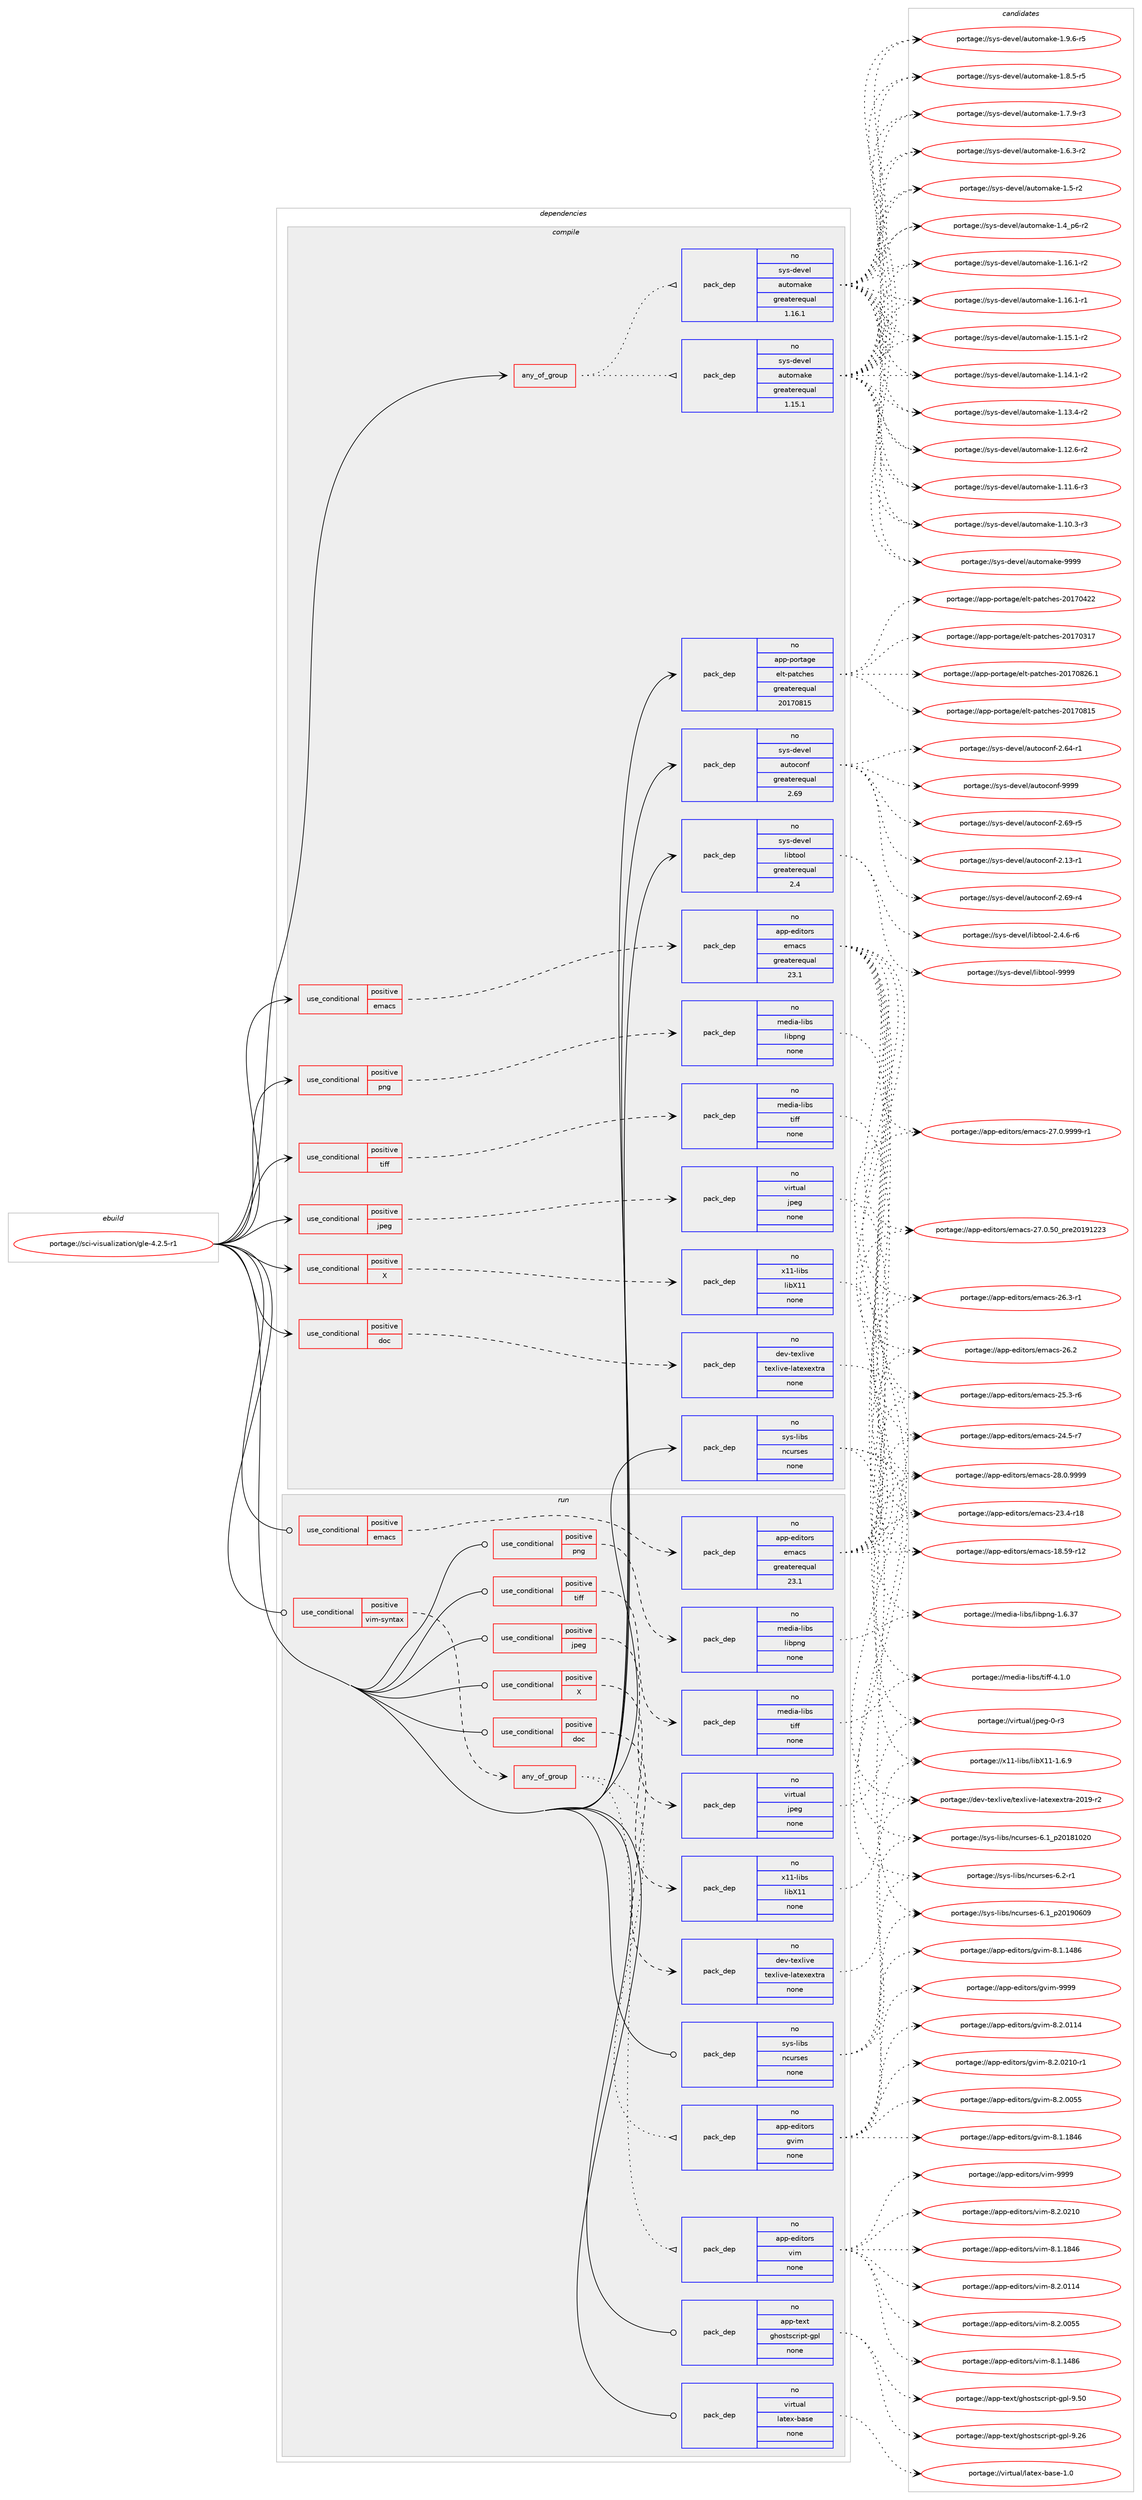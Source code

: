 digraph prolog {

# *************
# Graph options
# *************

newrank=true;
concentrate=true;
compound=true;
graph [rankdir=LR,fontname=Helvetica,fontsize=10,ranksep=1.5];#, ranksep=2.5, nodesep=0.2];
edge  [arrowhead=vee];
node  [fontname=Helvetica,fontsize=10];

# **********
# The ebuild
# **********

subgraph cluster_leftcol {
color=gray;
rank=same;
label=<<i>ebuild</i>>;
id [label="portage://sci-visualization/gle-4.2.5-r1", color=red, width=4, href="../sci-visualization/gle-4.2.5-r1.svg"];
}

# ****************
# The dependencies
# ****************

subgraph cluster_midcol {
color=gray;
label=<<i>dependencies</i>>;
subgraph cluster_compile {
fillcolor="#eeeeee";
style=filled;
label=<<i>compile</i>>;
subgraph any1321 {
dependency81415 [label=<<TABLE BORDER="0" CELLBORDER="1" CELLSPACING="0" CELLPADDING="4"><TR><TD CELLPADDING="10">any_of_group</TD></TR></TABLE>>, shape=none, color=red];subgraph pack64314 {
dependency81416 [label=<<TABLE BORDER="0" CELLBORDER="1" CELLSPACING="0" CELLPADDING="4" WIDTH="220"><TR><TD ROWSPAN="6" CELLPADDING="30">pack_dep</TD></TR><TR><TD WIDTH="110">no</TD></TR><TR><TD>sys-devel</TD></TR><TR><TD>automake</TD></TR><TR><TD>greaterequal</TD></TR><TR><TD>1.16.1</TD></TR></TABLE>>, shape=none, color=blue];
}
dependency81415:e -> dependency81416:w [weight=20,style="dotted",arrowhead="oinv"];
subgraph pack64315 {
dependency81417 [label=<<TABLE BORDER="0" CELLBORDER="1" CELLSPACING="0" CELLPADDING="4" WIDTH="220"><TR><TD ROWSPAN="6" CELLPADDING="30">pack_dep</TD></TR><TR><TD WIDTH="110">no</TD></TR><TR><TD>sys-devel</TD></TR><TR><TD>automake</TD></TR><TR><TD>greaterequal</TD></TR><TR><TD>1.15.1</TD></TR></TABLE>>, shape=none, color=blue];
}
dependency81415:e -> dependency81417:w [weight=20,style="dotted",arrowhead="oinv"];
}
id:e -> dependency81415:w [weight=20,style="solid",arrowhead="vee"];
subgraph cond15696 {
dependency81418 [label=<<TABLE BORDER="0" CELLBORDER="1" CELLSPACING="0" CELLPADDING="4"><TR><TD ROWSPAN="3" CELLPADDING="10">use_conditional</TD></TR><TR><TD>positive</TD></TR><TR><TD>X</TD></TR></TABLE>>, shape=none, color=red];
subgraph pack64316 {
dependency81419 [label=<<TABLE BORDER="0" CELLBORDER="1" CELLSPACING="0" CELLPADDING="4" WIDTH="220"><TR><TD ROWSPAN="6" CELLPADDING="30">pack_dep</TD></TR><TR><TD WIDTH="110">no</TD></TR><TR><TD>x11-libs</TD></TR><TR><TD>libX11</TD></TR><TR><TD>none</TD></TR><TR><TD></TD></TR></TABLE>>, shape=none, color=blue];
}
dependency81418:e -> dependency81419:w [weight=20,style="dashed",arrowhead="vee"];
}
id:e -> dependency81418:w [weight=20,style="solid",arrowhead="vee"];
subgraph cond15697 {
dependency81420 [label=<<TABLE BORDER="0" CELLBORDER="1" CELLSPACING="0" CELLPADDING="4"><TR><TD ROWSPAN="3" CELLPADDING="10">use_conditional</TD></TR><TR><TD>positive</TD></TR><TR><TD>doc</TD></TR></TABLE>>, shape=none, color=red];
subgraph pack64317 {
dependency81421 [label=<<TABLE BORDER="0" CELLBORDER="1" CELLSPACING="0" CELLPADDING="4" WIDTH="220"><TR><TD ROWSPAN="6" CELLPADDING="30">pack_dep</TD></TR><TR><TD WIDTH="110">no</TD></TR><TR><TD>dev-texlive</TD></TR><TR><TD>texlive-latexextra</TD></TR><TR><TD>none</TD></TR><TR><TD></TD></TR></TABLE>>, shape=none, color=blue];
}
dependency81420:e -> dependency81421:w [weight=20,style="dashed",arrowhead="vee"];
}
id:e -> dependency81420:w [weight=20,style="solid",arrowhead="vee"];
subgraph cond15698 {
dependency81422 [label=<<TABLE BORDER="0" CELLBORDER="1" CELLSPACING="0" CELLPADDING="4"><TR><TD ROWSPAN="3" CELLPADDING="10">use_conditional</TD></TR><TR><TD>positive</TD></TR><TR><TD>emacs</TD></TR></TABLE>>, shape=none, color=red];
subgraph pack64318 {
dependency81423 [label=<<TABLE BORDER="0" CELLBORDER="1" CELLSPACING="0" CELLPADDING="4" WIDTH="220"><TR><TD ROWSPAN="6" CELLPADDING="30">pack_dep</TD></TR><TR><TD WIDTH="110">no</TD></TR><TR><TD>app-editors</TD></TR><TR><TD>emacs</TD></TR><TR><TD>greaterequal</TD></TR><TR><TD>23.1</TD></TR></TABLE>>, shape=none, color=blue];
}
dependency81422:e -> dependency81423:w [weight=20,style="dashed",arrowhead="vee"];
}
id:e -> dependency81422:w [weight=20,style="solid",arrowhead="vee"];
subgraph cond15699 {
dependency81424 [label=<<TABLE BORDER="0" CELLBORDER="1" CELLSPACING="0" CELLPADDING="4"><TR><TD ROWSPAN="3" CELLPADDING="10">use_conditional</TD></TR><TR><TD>positive</TD></TR><TR><TD>jpeg</TD></TR></TABLE>>, shape=none, color=red];
subgraph pack64319 {
dependency81425 [label=<<TABLE BORDER="0" CELLBORDER="1" CELLSPACING="0" CELLPADDING="4" WIDTH="220"><TR><TD ROWSPAN="6" CELLPADDING="30">pack_dep</TD></TR><TR><TD WIDTH="110">no</TD></TR><TR><TD>virtual</TD></TR><TR><TD>jpeg</TD></TR><TR><TD>none</TD></TR><TR><TD></TD></TR></TABLE>>, shape=none, color=blue];
}
dependency81424:e -> dependency81425:w [weight=20,style="dashed",arrowhead="vee"];
}
id:e -> dependency81424:w [weight=20,style="solid",arrowhead="vee"];
subgraph cond15700 {
dependency81426 [label=<<TABLE BORDER="0" CELLBORDER="1" CELLSPACING="0" CELLPADDING="4"><TR><TD ROWSPAN="3" CELLPADDING="10">use_conditional</TD></TR><TR><TD>positive</TD></TR><TR><TD>png</TD></TR></TABLE>>, shape=none, color=red];
subgraph pack64320 {
dependency81427 [label=<<TABLE BORDER="0" CELLBORDER="1" CELLSPACING="0" CELLPADDING="4" WIDTH="220"><TR><TD ROWSPAN="6" CELLPADDING="30">pack_dep</TD></TR><TR><TD WIDTH="110">no</TD></TR><TR><TD>media-libs</TD></TR><TR><TD>libpng</TD></TR><TR><TD>none</TD></TR><TR><TD></TD></TR></TABLE>>, shape=none, color=blue];
}
dependency81426:e -> dependency81427:w [weight=20,style="dashed",arrowhead="vee"];
}
id:e -> dependency81426:w [weight=20,style="solid",arrowhead="vee"];
subgraph cond15701 {
dependency81428 [label=<<TABLE BORDER="0" CELLBORDER="1" CELLSPACING="0" CELLPADDING="4"><TR><TD ROWSPAN="3" CELLPADDING="10">use_conditional</TD></TR><TR><TD>positive</TD></TR><TR><TD>tiff</TD></TR></TABLE>>, shape=none, color=red];
subgraph pack64321 {
dependency81429 [label=<<TABLE BORDER="0" CELLBORDER="1" CELLSPACING="0" CELLPADDING="4" WIDTH="220"><TR><TD ROWSPAN="6" CELLPADDING="30">pack_dep</TD></TR><TR><TD WIDTH="110">no</TD></TR><TR><TD>media-libs</TD></TR><TR><TD>tiff</TD></TR><TR><TD>none</TD></TR><TR><TD></TD></TR></TABLE>>, shape=none, color=blue];
}
dependency81428:e -> dependency81429:w [weight=20,style="dashed",arrowhead="vee"];
}
id:e -> dependency81428:w [weight=20,style="solid",arrowhead="vee"];
subgraph pack64322 {
dependency81430 [label=<<TABLE BORDER="0" CELLBORDER="1" CELLSPACING="0" CELLPADDING="4" WIDTH="220"><TR><TD ROWSPAN="6" CELLPADDING="30">pack_dep</TD></TR><TR><TD WIDTH="110">no</TD></TR><TR><TD>app-portage</TD></TR><TR><TD>elt-patches</TD></TR><TR><TD>greaterequal</TD></TR><TR><TD>20170815</TD></TR></TABLE>>, shape=none, color=blue];
}
id:e -> dependency81430:w [weight=20,style="solid",arrowhead="vee"];
subgraph pack64323 {
dependency81431 [label=<<TABLE BORDER="0" CELLBORDER="1" CELLSPACING="0" CELLPADDING="4" WIDTH="220"><TR><TD ROWSPAN="6" CELLPADDING="30">pack_dep</TD></TR><TR><TD WIDTH="110">no</TD></TR><TR><TD>sys-devel</TD></TR><TR><TD>autoconf</TD></TR><TR><TD>greaterequal</TD></TR><TR><TD>2.69</TD></TR></TABLE>>, shape=none, color=blue];
}
id:e -> dependency81431:w [weight=20,style="solid",arrowhead="vee"];
subgraph pack64324 {
dependency81432 [label=<<TABLE BORDER="0" CELLBORDER="1" CELLSPACING="0" CELLPADDING="4" WIDTH="220"><TR><TD ROWSPAN="6" CELLPADDING="30">pack_dep</TD></TR><TR><TD WIDTH="110">no</TD></TR><TR><TD>sys-devel</TD></TR><TR><TD>libtool</TD></TR><TR><TD>greaterequal</TD></TR><TR><TD>2.4</TD></TR></TABLE>>, shape=none, color=blue];
}
id:e -> dependency81432:w [weight=20,style="solid",arrowhead="vee"];
subgraph pack64325 {
dependency81433 [label=<<TABLE BORDER="0" CELLBORDER="1" CELLSPACING="0" CELLPADDING="4" WIDTH="220"><TR><TD ROWSPAN="6" CELLPADDING="30">pack_dep</TD></TR><TR><TD WIDTH="110">no</TD></TR><TR><TD>sys-libs</TD></TR><TR><TD>ncurses</TD></TR><TR><TD>none</TD></TR><TR><TD></TD></TR></TABLE>>, shape=none, color=blue];
}
id:e -> dependency81433:w [weight=20,style="solid",arrowhead="vee"];
}
subgraph cluster_compileandrun {
fillcolor="#eeeeee";
style=filled;
label=<<i>compile and run</i>>;
}
subgraph cluster_run {
fillcolor="#eeeeee";
style=filled;
label=<<i>run</i>>;
subgraph cond15702 {
dependency81434 [label=<<TABLE BORDER="0" CELLBORDER="1" CELLSPACING="0" CELLPADDING="4"><TR><TD ROWSPAN="3" CELLPADDING="10">use_conditional</TD></TR><TR><TD>positive</TD></TR><TR><TD>X</TD></TR></TABLE>>, shape=none, color=red];
subgraph pack64326 {
dependency81435 [label=<<TABLE BORDER="0" CELLBORDER="1" CELLSPACING="0" CELLPADDING="4" WIDTH="220"><TR><TD ROWSPAN="6" CELLPADDING="30">pack_dep</TD></TR><TR><TD WIDTH="110">no</TD></TR><TR><TD>x11-libs</TD></TR><TR><TD>libX11</TD></TR><TR><TD>none</TD></TR><TR><TD></TD></TR></TABLE>>, shape=none, color=blue];
}
dependency81434:e -> dependency81435:w [weight=20,style="dashed",arrowhead="vee"];
}
id:e -> dependency81434:w [weight=20,style="solid",arrowhead="odot"];
subgraph cond15703 {
dependency81436 [label=<<TABLE BORDER="0" CELLBORDER="1" CELLSPACING="0" CELLPADDING="4"><TR><TD ROWSPAN="3" CELLPADDING="10">use_conditional</TD></TR><TR><TD>positive</TD></TR><TR><TD>doc</TD></TR></TABLE>>, shape=none, color=red];
subgraph pack64327 {
dependency81437 [label=<<TABLE BORDER="0" CELLBORDER="1" CELLSPACING="0" CELLPADDING="4" WIDTH="220"><TR><TD ROWSPAN="6" CELLPADDING="30">pack_dep</TD></TR><TR><TD WIDTH="110">no</TD></TR><TR><TD>dev-texlive</TD></TR><TR><TD>texlive-latexextra</TD></TR><TR><TD>none</TD></TR><TR><TD></TD></TR></TABLE>>, shape=none, color=blue];
}
dependency81436:e -> dependency81437:w [weight=20,style="dashed",arrowhead="vee"];
}
id:e -> dependency81436:w [weight=20,style="solid",arrowhead="odot"];
subgraph cond15704 {
dependency81438 [label=<<TABLE BORDER="0" CELLBORDER="1" CELLSPACING="0" CELLPADDING="4"><TR><TD ROWSPAN="3" CELLPADDING="10">use_conditional</TD></TR><TR><TD>positive</TD></TR><TR><TD>emacs</TD></TR></TABLE>>, shape=none, color=red];
subgraph pack64328 {
dependency81439 [label=<<TABLE BORDER="0" CELLBORDER="1" CELLSPACING="0" CELLPADDING="4" WIDTH="220"><TR><TD ROWSPAN="6" CELLPADDING="30">pack_dep</TD></TR><TR><TD WIDTH="110">no</TD></TR><TR><TD>app-editors</TD></TR><TR><TD>emacs</TD></TR><TR><TD>greaterequal</TD></TR><TR><TD>23.1</TD></TR></TABLE>>, shape=none, color=blue];
}
dependency81438:e -> dependency81439:w [weight=20,style="dashed",arrowhead="vee"];
}
id:e -> dependency81438:w [weight=20,style="solid",arrowhead="odot"];
subgraph cond15705 {
dependency81440 [label=<<TABLE BORDER="0" CELLBORDER="1" CELLSPACING="0" CELLPADDING="4"><TR><TD ROWSPAN="3" CELLPADDING="10">use_conditional</TD></TR><TR><TD>positive</TD></TR><TR><TD>jpeg</TD></TR></TABLE>>, shape=none, color=red];
subgraph pack64329 {
dependency81441 [label=<<TABLE BORDER="0" CELLBORDER="1" CELLSPACING="0" CELLPADDING="4" WIDTH="220"><TR><TD ROWSPAN="6" CELLPADDING="30">pack_dep</TD></TR><TR><TD WIDTH="110">no</TD></TR><TR><TD>virtual</TD></TR><TR><TD>jpeg</TD></TR><TR><TD>none</TD></TR><TR><TD></TD></TR></TABLE>>, shape=none, color=blue];
}
dependency81440:e -> dependency81441:w [weight=20,style="dashed",arrowhead="vee"];
}
id:e -> dependency81440:w [weight=20,style="solid",arrowhead="odot"];
subgraph cond15706 {
dependency81442 [label=<<TABLE BORDER="0" CELLBORDER="1" CELLSPACING="0" CELLPADDING="4"><TR><TD ROWSPAN="3" CELLPADDING="10">use_conditional</TD></TR><TR><TD>positive</TD></TR><TR><TD>png</TD></TR></TABLE>>, shape=none, color=red];
subgraph pack64330 {
dependency81443 [label=<<TABLE BORDER="0" CELLBORDER="1" CELLSPACING="0" CELLPADDING="4" WIDTH="220"><TR><TD ROWSPAN="6" CELLPADDING="30">pack_dep</TD></TR><TR><TD WIDTH="110">no</TD></TR><TR><TD>media-libs</TD></TR><TR><TD>libpng</TD></TR><TR><TD>none</TD></TR><TR><TD></TD></TR></TABLE>>, shape=none, color=blue];
}
dependency81442:e -> dependency81443:w [weight=20,style="dashed",arrowhead="vee"];
}
id:e -> dependency81442:w [weight=20,style="solid",arrowhead="odot"];
subgraph cond15707 {
dependency81444 [label=<<TABLE BORDER="0" CELLBORDER="1" CELLSPACING="0" CELLPADDING="4"><TR><TD ROWSPAN="3" CELLPADDING="10">use_conditional</TD></TR><TR><TD>positive</TD></TR><TR><TD>tiff</TD></TR></TABLE>>, shape=none, color=red];
subgraph pack64331 {
dependency81445 [label=<<TABLE BORDER="0" CELLBORDER="1" CELLSPACING="0" CELLPADDING="4" WIDTH="220"><TR><TD ROWSPAN="6" CELLPADDING="30">pack_dep</TD></TR><TR><TD WIDTH="110">no</TD></TR><TR><TD>media-libs</TD></TR><TR><TD>tiff</TD></TR><TR><TD>none</TD></TR><TR><TD></TD></TR></TABLE>>, shape=none, color=blue];
}
dependency81444:e -> dependency81445:w [weight=20,style="dashed",arrowhead="vee"];
}
id:e -> dependency81444:w [weight=20,style="solid",arrowhead="odot"];
subgraph cond15708 {
dependency81446 [label=<<TABLE BORDER="0" CELLBORDER="1" CELLSPACING="0" CELLPADDING="4"><TR><TD ROWSPAN="3" CELLPADDING="10">use_conditional</TD></TR><TR><TD>positive</TD></TR><TR><TD>vim-syntax</TD></TR></TABLE>>, shape=none, color=red];
subgraph any1322 {
dependency81447 [label=<<TABLE BORDER="0" CELLBORDER="1" CELLSPACING="0" CELLPADDING="4"><TR><TD CELLPADDING="10">any_of_group</TD></TR></TABLE>>, shape=none, color=red];subgraph pack64332 {
dependency81448 [label=<<TABLE BORDER="0" CELLBORDER="1" CELLSPACING="0" CELLPADDING="4" WIDTH="220"><TR><TD ROWSPAN="6" CELLPADDING="30">pack_dep</TD></TR><TR><TD WIDTH="110">no</TD></TR><TR><TD>app-editors</TD></TR><TR><TD>vim</TD></TR><TR><TD>none</TD></TR><TR><TD></TD></TR></TABLE>>, shape=none, color=blue];
}
dependency81447:e -> dependency81448:w [weight=20,style="dotted",arrowhead="oinv"];
subgraph pack64333 {
dependency81449 [label=<<TABLE BORDER="0" CELLBORDER="1" CELLSPACING="0" CELLPADDING="4" WIDTH="220"><TR><TD ROWSPAN="6" CELLPADDING="30">pack_dep</TD></TR><TR><TD WIDTH="110">no</TD></TR><TR><TD>app-editors</TD></TR><TR><TD>gvim</TD></TR><TR><TD>none</TD></TR><TR><TD></TD></TR></TABLE>>, shape=none, color=blue];
}
dependency81447:e -> dependency81449:w [weight=20,style="dotted",arrowhead="oinv"];
}
dependency81446:e -> dependency81447:w [weight=20,style="dashed",arrowhead="vee"];
}
id:e -> dependency81446:w [weight=20,style="solid",arrowhead="odot"];
subgraph pack64334 {
dependency81450 [label=<<TABLE BORDER="0" CELLBORDER="1" CELLSPACING="0" CELLPADDING="4" WIDTH="220"><TR><TD ROWSPAN="6" CELLPADDING="30">pack_dep</TD></TR><TR><TD WIDTH="110">no</TD></TR><TR><TD>app-text</TD></TR><TR><TD>ghostscript-gpl</TD></TR><TR><TD>none</TD></TR><TR><TD></TD></TR></TABLE>>, shape=none, color=blue];
}
id:e -> dependency81450:w [weight=20,style="solid",arrowhead="odot"];
subgraph pack64335 {
dependency81451 [label=<<TABLE BORDER="0" CELLBORDER="1" CELLSPACING="0" CELLPADDING="4" WIDTH="220"><TR><TD ROWSPAN="6" CELLPADDING="30">pack_dep</TD></TR><TR><TD WIDTH="110">no</TD></TR><TR><TD>sys-libs</TD></TR><TR><TD>ncurses</TD></TR><TR><TD>none</TD></TR><TR><TD></TD></TR></TABLE>>, shape=none, color=blue];
}
id:e -> dependency81451:w [weight=20,style="solid",arrowhead="odot"];
subgraph pack64336 {
dependency81452 [label=<<TABLE BORDER="0" CELLBORDER="1" CELLSPACING="0" CELLPADDING="4" WIDTH="220"><TR><TD ROWSPAN="6" CELLPADDING="30">pack_dep</TD></TR><TR><TD WIDTH="110">no</TD></TR><TR><TD>virtual</TD></TR><TR><TD>latex-base</TD></TR><TR><TD>none</TD></TR><TR><TD></TD></TR></TABLE>>, shape=none, color=blue];
}
id:e -> dependency81452:w [weight=20,style="solid",arrowhead="odot"];
}
}

# **************
# The candidates
# **************

subgraph cluster_choices {
rank=same;
color=gray;
label=<<i>candidates</i>>;

subgraph choice64314 {
color=black;
nodesep=1;
choice115121115451001011181011084797117116111109971071014557575757 [label="portage://sys-devel/automake-9999", color=red, width=4,href="../sys-devel/automake-9999.svg"];
choice115121115451001011181011084797117116111109971071014549465746544511453 [label="portage://sys-devel/automake-1.9.6-r5", color=red, width=4,href="../sys-devel/automake-1.9.6-r5.svg"];
choice115121115451001011181011084797117116111109971071014549465646534511453 [label="portage://sys-devel/automake-1.8.5-r5", color=red, width=4,href="../sys-devel/automake-1.8.5-r5.svg"];
choice115121115451001011181011084797117116111109971071014549465546574511451 [label="portage://sys-devel/automake-1.7.9-r3", color=red, width=4,href="../sys-devel/automake-1.7.9-r3.svg"];
choice115121115451001011181011084797117116111109971071014549465446514511450 [label="portage://sys-devel/automake-1.6.3-r2", color=red, width=4,href="../sys-devel/automake-1.6.3-r2.svg"];
choice11512111545100101118101108479711711611110997107101454946534511450 [label="portage://sys-devel/automake-1.5-r2", color=red, width=4,href="../sys-devel/automake-1.5-r2.svg"];
choice115121115451001011181011084797117116111109971071014549465295112544511450 [label="portage://sys-devel/automake-1.4_p6-r2", color=red, width=4,href="../sys-devel/automake-1.4_p6-r2.svg"];
choice11512111545100101118101108479711711611110997107101454946495446494511450 [label="portage://sys-devel/automake-1.16.1-r2", color=red, width=4,href="../sys-devel/automake-1.16.1-r2.svg"];
choice11512111545100101118101108479711711611110997107101454946495446494511449 [label="portage://sys-devel/automake-1.16.1-r1", color=red, width=4,href="../sys-devel/automake-1.16.1-r1.svg"];
choice11512111545100101118101108479711711611110997107101454946495346494511450 [label="portage://sys-devel/automake-1.15.1-r2", color=red, width=4,href="../sys-devel/automake-1.15.1-r2.svg"];
choice11512111545100101118101108479711711611110997107101454946495246494511450 [label="portage://sys-devel/automake-1.14.1-r2", color=red, width=4,href="../sys-devel/automake-1.14.1-r2.svg"];
choice11512111545100101118101108479711711611110997107101454946495146524511450 [label="portage://sys-devel/automake-1.13.4-r2", color=red, width=4,href="../sys-devel/automake-1.13.4-r2.svg"];
choice11512111545100101118101108479711711611110997107101454946495046544511450 [label="portage://sys-devel/automake-1.12.6-r2", color=red, width=4,href="../sys-devel/automake-1.12.6-r2.svg"];
choice11512111545100101118101108479711711611110997107101454946494946544511451 [label="portage://sys-devel/automake-1.11.6-r3", color=red, width=4,href="../sys-devel/automake-1.11.6-r3.svg"];
choice11512111545100101118101108479711711611110997107101454946494846514511451 [label="portage://sys-devel/automake-1.10.3-r3", color=red, width=4,href="../sys-devel/automake-1.10.3-r3.svg"];
dependency81416:e -> choice115121115451001011181011084797117116111109971071014557575757:w [style=dotted,weight="100"];
dependency81416:e -> choice115121115451001011181011084797117116111109971071014549465746544511453:w [style=dotted,weight="100"];
dependency81416:e -> choice115121115451001011181011084797117116111109971071014549465646534511453:w [style=dotted,weight="100"];
dependency81416:e -> choice115121115451001011181011084797117116111109971071014549465546574511451:w [style=dotted,weight="100"];
dependency81416:e -> choice115121115451001011181011084797117116111109971071014549465446514511450:w [style=dotted,weight="100"];
dependency81416:e -> choice11512111545100101118101108479711711611110997107101454946534511450:w [style=dotted,weight="100"];
dependency81416:e -> choice115121115451001011181011084797117116111109971071014549465295112544511450:w [style=dotted,weight="100"];
dependency81416:e -> choice11512111545100101118101108479711711611110997107101454946495446494511450:w [style=dotted,weight="100"];
dependency81416:e -> choice11512111545100101118101108479711711611110997107101454946495446494511449:w [style=dotted,weight="100"];
dependency81416:e -> choice11512111545100101118101108479711711611110997107101454946495346494511450:w [style=dotted,weight="100"];
dependency81416:e -> choice11512111545100101118101108479711711611110997107101454946495246494511450:w [style=dotted,weight="100"];
dependency81416:e -> choice11512111545100101118101108479711711611110997107101454946495146524511450:w [style=dotted,weight="100"];
dependency81416:e -> choice11512111545100101118101108479711711611110997107101454946495046544511450:w [style=dotted,weight="100"];
dependency81416:e -> choice11512111545100101118101108479711711611110997107101454946494946544511451:w [style=dotted,weight="100"];
dependency81416:e -> choice11512111545100101118101108479711711611110997107101454946494846514511451:w [style=dotted,weight="100"];
}
subgraph choice64315 {
color=black;
nodesep=1;
choice115121115451001011181011084797117116111109971071014557575757 [label="portage://sys-devel/automake-9999", color=red, width=4,href="../sys-devel/automake-9999.svg"];
choice115121115451001011181011084797117116111109971071014549465746544511453 [label="portage://sys-devel/automake-1.9.6-r5", color=red, width=4,href="../sys-devel/automake-1.9.6-r5.svg"];
choice115121115451001011181011084797117116111109971071014549465646534511453 [label="portage://sys-devel/automake-1.8.5-r5", color=red, width=4,href="../sys-devel/automake-1.8.5-r5.svg"];
choice115121115451001011181011084797117116111109971071014549465546574511451 [label="portage://sys-devel/automake-1.7.9-r3", color=red, width=4,href="../sys-devel/automake-1.7.9-r3.svg"];
choice115121115451001011181011084797117116111109971071014549465446514511450 [label="portage://sys-devel/automake-1.6.3-r2", color=red, width=4,href="../sys-devel/automake-1.6.3-r2.svg"];
choice11512111545100101118101108479711711611110997107101454946534511450 [label="portage://sys-devel/automake-1.5-r2", color=red, width=4,href="../sys-devel/automake-1.5-r2.svg"];
choice115121115451001011181011084797117116111109971071014549465295112544511450 [label="portage://sys-devel/automake-1.4_p6-r2", color=red, width=4,href="../sys-devel/automake-1.4_p6-r2.svg"];
choice11512111545100101118101108479711711611110997107101454946495446494511450 [label="portage://sys-devel/automake-1.16.1-r2", color=red, width=4,href="../sys-devel/automake-1.16.1-r2.svg"];
choice11512111545100101118101108479711711611110997107101454946495446494511449 [label="portage://sys-devel/automake-1.16.1-r1", color=red, width=4,href="../sys-devel/automake-1.16.1-r1.svg"];
choice11512111545100101118101108479711711611110997107101454946495346494511450 [label="portage://sys-devel/automake-1.15.1-r2", color=red, width=4,href="../sys-devel/automake-1.15.1-r2.svg"];
choice11512111545100101118101108479711711611110997107101454946495246494511450 [label="portage://sys-devel/automake-1.14.1-r2", color=red, width=4,href="../sys-devel/automake-1.14.1-r2.svg"];
choice11512111545100101118101108479711711611110997107101454946495146524511450 [label="portage://sys-devel/automake-1.13.4-r2", color=red, width=4,href="../sys-devel/automake-1.13.4-r2.svg"];
choice11512111545100101118101108479711711611110997107101454946495046544511450 [label="portage://sys-devel/automake-1.12.6-r2", color=red, width=4,href="../sys-devel/automake-1.12.6-r2.svg"];
choice11512111545100101118101108479711711611110997107101454946494946544511451 [label="portage://sys-devel/automake-1.11.6-r3", color=red, width=4,href="../sys-devel/automake-1.11.6-r3.svg"];
choice11512111545100101118101108479711711611110997107101454946494846514511451 [label="portage://sys-devel/automake-1.10.3-r3", color=red, width=4,href="../sys-devel/automake-1.10.3-r3.svg"];
dependency81417:e -> choice115121115451001011181011084797117116111109971071014557575757:w [style=dotted,weight="100"];
dependency81417:e -> choice115121115451001011181011084797117116111109971071014549465746544511453:w [style=dotted,weight="100"];
dependency81417:e -> choice115121115451001011181011084797117116111109971071014549465646534511453:w [style=dotted,weight="100"];
dependency81417:e -> choice115121115451001011181011084797117116111109971071014549465546574511451:w [style=dotted,weight="100"];
dependency81417:e -> choice115121115451001011181011084797117116111109971071014549465446514511450:w [style=dotted,weight="100"];
dependency81417:e -> choice11512111545100101118101108479711711611110997107101454946534511450:w [style=dotted,weight="100"];
dependency81417:e -> choice115121115451001011181011084797117116111109971071014549465295112544511450:w [style=dotted,weight="100"];
dependency81417:e -> choice11512111545100101118101108479711711611110997107101454946495446494511450:w [style=dotted,weight="100"];
dependency81417:e -> choice11512111545100101118101108479711711611110997107101454946495446494511449:w [style=dotted,weight="100"];
dependency81417:e -> choice11512111545100101118101108479711711611110997107101454946495346494511450:w [style=dotted,weight="100"];
dependency81417:e -> choice11512111545100101118101108479711711611110997107101454946495246494511450:w [style=dotted,weight="100"];
dependency81417:e -> choice11512111545100101118101108479711711611110997107101454946495146524511450:w [style=dotted,weight="100"];
dependency81417:e -> choice11512111545100101118101108479711711611110997107101454946495046544511450:w [style=dotted,weight="100"];
dependency81417:e -> choice11512111545100101118101108479711711611110997107101454946494946544511451:w [style=dotted,weight="100"];
dependency81417:e -> choice11512111545100101118101108479711711611110997107101454946494846514511451:w [style=dotted,weight="100"];
}
subgraph choice64316 {
color=black;
nodesep=1;
choice120494945108105981154710810598884949454946544657 [label="portage://x11-libs/libX11-1.6.9", color=red, width=4,href="../x11-libs/libX11-1.6.9.svg"];
dependency81419:e -> choice120494945108105981154710810598884949454946544657:w [style=dotted,weight="100"];
}
subgraph choice64317 {
color=black;
nodesep=1;
choice100101118451161011201081051181014711610112010810511810145108971161011201011201161149745504849574511450 [label="portage://dev-texlive/texlive-latexextra-2019-r2", color=red, width=4,href="../dev-texlive/texlive-latexextra-2019-r2.svg"];
dependency81421:e -> choice100101118451161011201081051181014711610112010810511810145108971161011201011201161149745504849574511450:w [style=dotted,weight="100"];
}
subgraph choice64318 {
color=black;
nodesep=1;
choice971121124510110010511611111411547101109979911545505646484657575757 [label="portage://app-editors/emacs-28.0.9999", color=red, width=4,href="../app-editors/emacs-28.0.9999.svg"];
choice9711211245101100105116111114115471011099799115455055464846575757574511449 [label="portage://app-editors/emacs-27.0.9999-r1", color=red, width=4,href="../app-editors/emacs-27.0.9999-r1.svg"];
choice97112112451011001051161111141154710110997991154550554648465348951121141015048495749505051 [label="portage://app-editors/emacs-27.0.50_pre20191223", color=red, width=4,href="../app-editors/emacs-27.0.50_pre20191223.svg"];
choice971121124510110010511611111411547101109979911545505446514511449 [label="portage://app-editors/emacs-26.3-r1", color=red, width=4,href="../app-editors/emacs-26.3-r1.svg"];
choice97112112451011001051161111141154710110997991154550544650 [label="portage://app-editors/emacs-26.2", color=red, width=4,href="../app-editors/emacs-26.2.svg"];
choice971121124510110010511611111411547101109979911545505346514511454 [label="portage://app-editors/emacs-25.3-r6", color=red, width=4,href="../app-editors/emacs-25.3-r6.svg"];
choice971121124510110010511611111411547101109979911545505246534511455 [label="portage://app-editors/emacs-24.5-r7", color=red, width=4,href="../app-editors/emacs-24.5-r7.svg"];
choice97112112451011001051161111141154710110997991154550514652451144956 [label="portage://app-editors/emacs-23.4-r18", color=red, width=4,href="../app-editors/emacs-23.4-r18.svg"];
choice9711211245101100105116111114115471011099799115454956465357451144950 [label="portage://app-editors/emacs-18.59-r12", color=red, width=4,href="../app-editors/emacs-18.59-r12.svg"];
dependency81423:e -> choice971121124510110010511611111411547101109979911545505646484657575757:w [style=dotted,weight="100"];
dependency81423:e -> choice9711211245101100105116111114115471011099799115455055464846575757574511449:w [style=dotted,weight="100"];
dependency81423:e -> choice97112112451011001051161111141154710110997991154550554648465348951121141015048495749505051:w [style=dotted,weight="100"];
dependency81423:e -> choice971121124510110010511611111411547101109979911545505446514511449:w [style=dotted,weight="100"];
dependency81423:e -> choice97112112451011001051161111141154710110997991154550544650:w [style=dotted,weight="100"];
dependency81423:e -> choice971121124510110010511611111411547101109979911545505346514511454:w [style=dotted,weight="100"];
dependency81423:e -> choice971121124510110010511611111411547101109979911545505246534511455:w [style=dotted,weight="100"];
dependency81423:e -> choice97112112451011001051161111141154710110997991154550514652451144956:w [style=dotted,weight="100"];
dependency81423:e -> choice9711211245101100105116111114115471011099799115454956465357451144950:w [style=dotted,weight="100"];
}
subgraph choice64319 {
color=black;
nodesep=1;
choice118105114116117971084710611210110345484511451 [label="portage://virtual/jpeg-0-r3", color=red, width=4,href="../virtual/jpeg-0-r3.svg"];
dependency81425:e -> choice118105114116117971084710611210110345484511451:w [style=dotted,weight="100"];
}
subgraph choice64320 {
color=black;
nodesep=1;
choice109101100105974510810598115471081059811211010345494654465155 [label="portage://media-libs/libpng-1.6.37", color=red, width=4,href="../media-libs/libpng-1.6.37.svg"];
dependency81427:e -> choice109101100105974510810598115471081059811211010345494654465155:w [style=dotted,weight="100"];
}
subgraph choice64321 {
color=black;
nodesep=1;
choice10910110010597451081059811547116105102102455246494648 [label="portage://media-libs/tiff-4.1.0", color=red, width=4,href="../media-libs/tiff-4.1.0.svg"];
dependency81429:e -> choice10910110010597451081059811547116105102102455246494648:w [style=dotted,weight="100"];
}
subgraph choice64322 {
color=black;
nodesep=1;
choice971121124511211111411697103101471011081164511297116991041011154550484955485650544649 [label="portage://app-portage/elt-patches-20170826.1", color=red, width=4,href="../app-portage/elt-patches-20170826.1.svg"];
choice97112112451121111141169710310147101108116451129711699104101115455048495548564953 [label="portage://app-portage/elt-patches-20170815", color=red, width=4,href="../app-portage/elt-patches-20170815.svg"];
choice97112112451121111141169710310147101108116451129711699104101115455048495548525050 [label="portage://app-portage/elt-patches-20170422", color=red, width=4,href="../app-portage/elt-patches-20170422.svg"];
choice97112112451121111141169710310147101108116451129711699104101115455048495548514955 [label="portage://app-portage/elt-patches-20170317", color=red, width=4,href="../app-portage/elt-patches-20170317.svg"];
dependency81430:e -> choice971121124511211111411697103101471011081164511297116991041011154550484955485650544649:w [style=dotted,weight="100"];
dependency81430:e -> choice97112112451121111141169710310147101108116451129711699104101115455048495548564953:w [style=dotted,weight="100"];
dependency81430:e -> choice97112112451121111141169710310147101108116451129711699104101115455048495548525050:w [style=dotted,weight="100"];
dependency81430:e -> choice97112112451121111141169710310147101108116451129711699104101115455048495548514955:w [style=dotted,weight="100"];
}
subgraph choice64323 {
color=black;
nodesep=1;
choice115121115451001011181011084797117116111991111101024557575757 [label="portage://sys-devel/autoconf-9999", color=red, width=4,href="../sys-devel/autoconf-9999.svg"];
choice1151211154510010111810110847971171161119911111010245504654574511453 [label="portage://sys-devel/autoconf-2.69-r5", color=red, width=4,href="../sys-devel/autoconf-2.69-r5.svg"];
choice1151211154510010111810110847971171161119911111010245504654574511452 [label="portage://sys-devel/autoconf-2.69-r4", color=red, width=4,href="../sys-devel/autoconf-2.69-r4.svg"];
choice1151211154510010111810110847971171161119911111010245504654524511449 [label="portage://sys-devel/autoconf-2.64-r1", color=red, width=4,href="../sys-devel/autoconf-2.64-r1.svg"];
choice1151211154510010111810110847971171161119911111010245504649514511449 [label="portage://sys-devel/autoconf-2.13-r1", color=red, width=4,href="../sys-devel/autoconf-2.13-r1.svg"];
dependency81431:e -> choice115121115451001011181011084797117116111991111101024557575757:w [style=dotted,weight="100"];
dependency81431:e -> choice1151211154510010111810110847971171161119911111010245504654574511453:w [style=dotted,weight="100"];
dependency81431:e -> choice1151211154510010111810110847971171161119911111010245504654574511452:w [style=dotted,weight="100"];
dependency81431:e -> choice1151211154510010111810110847971171161119911111010245504654524511449:w [style=dotted,weight="100"];
dependency81431:e -> choice1151211154510010111810110847971171161119911111010245504649514511449:w [style=dotted,weight="100"];
}
subgraph choice64324 {
color=black;
nodesep=1;
choice1151211154510010111810110847108105981161111111084557575757 [label="portage://sys-devel/libtool-9999", color=red, width=4,href="../sys-devel/libtool-9999.svg"];
choice1151211154510010111810110847108105981161111111084550465246544511454 [label="portage://sys-devel/libtool-2.4.6-r6", color=red, width=4,href="../sys-devel/libtool-2.4.6-r6.svg"];
dependency81432:e -> choice1151211154510010111810110847108105981161111111084557575757:w [style=dotted,weight="100"];
dependency81432:e -> choice1151211154510010111810110847108105981161111111084550465246544511454:w [style=dotted,weight="100"];
}
subgraph choice64325 {
color=black;
nodesep=1;
choice11512111545108105981154711099117114115101115455446504511449 [label="portage://sys-libs/ncurses-6.2-r1", color=red, width=4,href="../sys-libs/ncurses-6.2-r1.svg"];
choice1151211154510810598115471109911711411510111545544649951125048495748544857 [label="portage://sys-libs/ncurses-6.1_p20190609", color=red, width=4,href="../sys-libs/ncurses-6.1_p20190609.svg"];
choice1151211154510810598115471109911711411510111545544649951125048495649485048 [label="portage://sys-libs/ncurses-6.1_p20181020", color=red, width=4,href="../sys-libs/ncurses-6.1_p20181020.svg"];
dependency81433:e -> choice11512111545108105981154711099117114115101115455446504511449:w [style=dotted,weight="100"];
dependency81433:e -> choice1151211154510810598115471109911711411510111545544649951125048495748544857:w [style=dotted,weight="100"];
dependency81433:e -> choice1151211154510810598115471109911711411510111545544649951125048495649485048:w [style=dotted,weight="100"];
}
subgraph choice64326 {
color=black;
nodesep=1;
choice120494945108105981154710810598884949454946544657 [label="portage://x11-libs/libX11-1.6.9", color=red, width=4,href="../x11-libs/libX11-1.6.9.svg"];
dependency81435:e -> choice120494945108105981154710810598884949454946544657:w [style=dotted,weight="100"];
}
subgraph choice64327 {
color=black;
nodesep=1;
choice100101118451161011201081051181014711610112010810511810145108971161011201011201161149745504849574511450 [label="portage://dev-texlive/texlive-latexextra-2019-r2", color=red, width=4,href="../dev-texlive/texlive-latexextra-2019-r2.svg"];
dependency81437:e -> choice100101118451161011201081051181014711610112010810511810145108971161011201011201161149745504849574511450:w [style=dotted,weight="100"];
}
subgraph choice64328 {
color=black;
nodesep=1;
choice971121124510110010511611111411547101109979911545505646484657575757 [label="portage://app-editors/emacs-28.0.9999", color=red, width=4,href="../app-editors/emacs-28.0.9999.svg"];
choice9711211245101100105116111114115471011099799115455055464846575757574511449 [label="portage://app-editors/emacs-27.0.9999-r1", color=red, width=4,href="../app-editors/emacs-27.0.9999-r1.svg"];
choice97112112451011001051161111141154710110997991154550554648465348951121141015048495749505051 [label="portage://app-editors/emacs-27.0.50_pre20191223", color=red, width=4,href="../app-editors/emacs-27.0.50_pre20191223.svg"];
choice971121124510110010511611111411547101109979911545505446514511449 [label="portage://app-editors/emacs-26.3-r1", color=red, width=4,href="../app-editors/emacs-26.3-r1.svg"];
choice97112112451011001051161111141154710110997991154550544650 [label="portage://app-editors/emacs-26.2", color=red, width=4,href="../app-editors/emacs-26.2.svg"];
choice971121124510110010511611111411547101109979911545505346514511454 [label="portage://app-editors/emacs-25.3-r6", color=red, width=4,href="../app-editors/emacs-25.3-r6.svg"];
choice971121124510110010511611111411547101109979911545505246534511455 [label="portage://app-editors/emacs-24.5-r7", color=red, width=4,href="../app-editors/emacs-24.5-r7.svg"];
choice97112112451011001051161111141154710110997991154550514652451144956 [label="portage://app-editors/emacs-23.4-r18", color=red, width=4,href="../app-editors/emacs-23.4-r18.svg"];
choice9711211245101100105116111114115471011099799115454956465357451144950 [label="portage://app-editors/emacs-18.59-r12", color=red, width=4,href="../app-editors/emacs-18.59-r12.svg"];
dependency81439:e -> choice971121124510110010511611111411547101109979911545505646484657575757:w [style=dotted,weight="100"];
dependency81439:e -> choice9711211245101100105116111114115471011099799115455055464846575757574511449:w [style=dotted,weight="100"];
dependency81439:e -> choice97112112451011001051161111141154710110997991154550554648465348951121141015048495749505051:w [style=dotted,weight="100"];
dependency81439:e -> choice971121124510110010511611111411547101109979911545505446514511449:w [style=dotted,weight="100"];
dependency81439:e -> choice97112112451011001051161111141154710110997991154550544650:w [style=dotted,weight="100"];
dependency81439:e -> choice971121124510110010511611111411547101109979911545505346514511454:w [style=dotted,weight="100"];
dependency81439:e -> choice971121124510110010511611111411547101109979911545505246534511455:w [style=dotted,weight="100"];
dependency81439:e -> choice97112112451011001051161111141154710110997991154550514652451144956:w [style=dotted,weight="100"];
dependency81439:e -> choice9711211245101100105116111114115471011099799115454956465357451144950:w [style=dotted,weight="100"];
}
subgraph choice64329 {
color=black;
nodesep=1;
choice118105114116117971084710611210110345484511451 [label="portage://virtual/jpeg-0-r3", color=red, width=4,href="../virtual/jpeg-0-r3.svg"];
dependency81441:e -> choice118105114116117971084710611210110345484511451:w [style=dotted,weight="100"];
}
subgraph choice64330 {
color=black;
nodesep=1;
choice109101100105974510810598115471081059811211010345494654465155 [label="portage://media-libs/libpng-1.6.37", color=red, width=4,href="../media-libs/libpng-1.6.37.svg"];
dependency81443:e -> choice109101100105974510810598115471081059811211010345494654465155:w [style=dotted,weight="100"];
}
subgraph choice64331 {
color=black;
nodesep=1;
choice10910110010597451081059811547116105102102455246494648 [label="portage://media-libs/tiff-4.1.0", color=red, width=4,href="../media-libs/tiff-4.1.0.svg"];
dependency81445:e -> choice10910110010597451081059811547116105102102455246494648:w [style=dotted,weight="100"];
}
subgraph choice64332 {
color=black;
nodesep=1;
choice9711211245101100105116111114115471181051094557575757 [label="portage://app-editors/vim-9999", color=red, width=4,href="../app-editors/vim-9999.svg"];
choice971121124510110010511611111411547118105109455646504648504948 [label="portage://app-editors/vim-8.2.0210", color=red, width=4,href="../app-editors/vim-8.2.0210.svg"];
choice971121124510110010511611111411547118105109455646504648494952 [label="portage://app-editors/vim-8.2.0114", color=red, width=4,href="../app-editors/vim-8.2.0114.svg"];
choice971121124510110010511611111411547118105109455646504648485353 [label="portage://app-editors/vim-8.2.0055", color=red, width=4,href="../app-editors/vim-8.2.0055.svg"];
choice971121124510110010511611111411547118105109455646494649565254 [label="portage://app-editors/vim-8.1.1846", color=red, width=4,href="../app-editors/vim-8.1.1846.svg"];
choice971121124510110010511611111411547118105109455646494649525654 [label="portage://app-editors/vim-8.1.1486", color=red, width=4,href="../app-editors/vim-8.1.1486.svg"];
dependency81448:e -> choice9711211245101100105116111114115471181051094557575757:w [style=dotted,weight="100"];
dependency81448:e -> choice971121124510110010511611111411547118105109455646504648504948:w [style=dotted,weight="100"];
dependency81448:e -> choice971121124510110010511611111411547118105109455646504648494952:w [style=dotted,weight="100"];
dependency81448:e -> choice971121124510110010511611111411547118105109455646504648485353:w [style=dotted,weight="100"];
dependency81448:e -> choice971121124510110010511611111411547118105109455646494649565254:w [style=dotted,weight="100"];
dependency81448:e -> choice971121124510110010511611111411547118105109455646494649525654:w [style=dotted,weight="100"];
}
subgraph choice64333 {
color=black;
nodesep=1;
choice9711211245101100105116111114115471031181051094557575757 [label="portage://app-editors/gvim-9999", color=red, width=4,href="../app-editors/gvim-9999.svg"];
choice9711211245101100105116111114115471031181051094556465046485049484511449 [label="portage://app-editors/gvim-8.2.0210-r1", color=red, width=4,href="../app-editors/gvim-8.2.0210-r1.svg"];
choice971121124510110010511611111411547103118105109455646504648494952 [label="portage://app-editors/gvim-8.2.0114", color=red, width=4,href="../app-editors/gvim-8.2.0114.svg"];
choice971121124510110010511611111411547103118105109455646504648485353 [label="portage://app-editors/gvim-8.2.0055", color=red, width=4,href="../app-editors/gvim-8.2.0055.svg"];
choice971121124510110010511611111411547103118105109455646494649565254 [label="portage://app-editors/gvim-8.1.1846", color=red, width=4,href="../app-editors/gvim-8.1.1846.svg"];
choice971121124510110010511611111411547103118105109455646494649525654 [label="portage://app-editors/gvim-8.1.1486", color=red, width=4,href="../app-editors/gvim-8.1.1486.svg"];
dependency81449:e -> choice9711211245101100105116111114115471031181051094557575757:w [style=dotted,weight="100"];
dependency81449:e -> choice9711211245101100105116111114115471031181051094556465046485049484511449:w [style=dotted,weight="100"];
dependency81449:e -> choice971121124510110010511611111411547103118105109455646504648494952:w [style=dotted,weight="100"];
dependency81449:e -> choice971121124510110010511611111411547103118105109455646504648485353:w [style=dotted,weight="100"];
dependency81449:e -> choice971121124510110010511611111411547103118105109455646494649565254:w [style=dotted,weight="100"];
dependency81449:e -> choice971121124510110010511611111411547103118105109455646494649525654:w [style=dotted,weight="100"];
}
subgraph choice64334 {
color=black;
nodesep=1;
choice97112112451161011201164710310411111511611599114105112116451031121084557465348 [label="portage://app-text/ghostscript-gpl-9.50", color=red, width=4,href="../app-text/ghostscript-gpl-9.50.svg"];
choice97112112451161011201164710310411111511611599114105112116451031121084557465054 [label="portage://app-text/ghostscript-gpl-9.26", color=red, width=4,href="../app-text/ghostscript-gpl-9.26.svg"];
dependency81450:e -> choice97112112451161011201164710310411111511611599114105112116451031121084557465348:w [style=dotted,weight="100"];
dependency81450:e -> choice97112112451161011201164710310411111511611599114105112116451031121084557465054:w [style=dotted,weight="100"];
}
subgraph choice64335 {
color=black;
nodesep=1;
choice11512111545108105981154711099117114115101115455446504511449 [label="portage://sys-libs/ncurses-6.2-r1", color=red, width=4,href="../sys-libs/ncurses-6.2-r1.svg"];
choice1151211154510810598115471109911711411510111545544649951125048495748544857 [label="portage://sys-libs/ncurses-6.1_p20190609", color=red, width=4,href="../sys-libs/ncurses-6.1_p20190609.svg"];
choice1151211154510810598115471109911711411510111545544649951125048495649485048 [label="portage://sys-libs/ncurses-6.1_p20181020", color=red, width=4,href="../sys-libs/ncurses-6.1_p20181020.svg"];
dependency81451:e -> choice11512111545108105981154711099117114115101115455446504511449:w [style=dotted,weight="100"];
dependency81451:e -> choice1151211154510810598115471109911711411510111545544649951125048495748544857:w [style=dotted,weight="100"];
dependency81451:e -> choice1151211154510810598115471109911711411510111545544649951125048495649485048:w [style=dotted,weight="100"];
}
subgraph choice64336 {
color=black;
nodesep=1;
choice11810511411611797108471089711610112045989711510145494648 [label="portage://virtual/latex-base-1.0", color=red, width=4,href="../virtual/latex-base-1.0.svg"];
dependency81452:e -> choice11810511411611797108471089711610112045989711510145494648:w [style=dotted,weight="100"];
}
}

}

